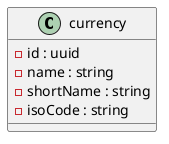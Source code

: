 @startuml "country class diagram"

    class currency {
        - id : uuid
        - name : string
        - shortName : string
        - isoCode : string
    }

@enduml